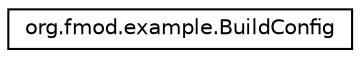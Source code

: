digraph "Graphical Class Hierarchy"
{
  edge [fontname="Helvetica",fontsize="10",labelfontname="Helvetica",labelfontsize="10"];
  node [fontname="Helvetica",fontsize="10",shape=record];
  rankdir="LR";
  Node1 [label="org.fmod.example.BuildConfig",height=0.2,width=0.4,color="black", fillcolor="white", style="filled",URL="$classorg_1_1fmod_1_1example_1_1_build_config.html"];
}
